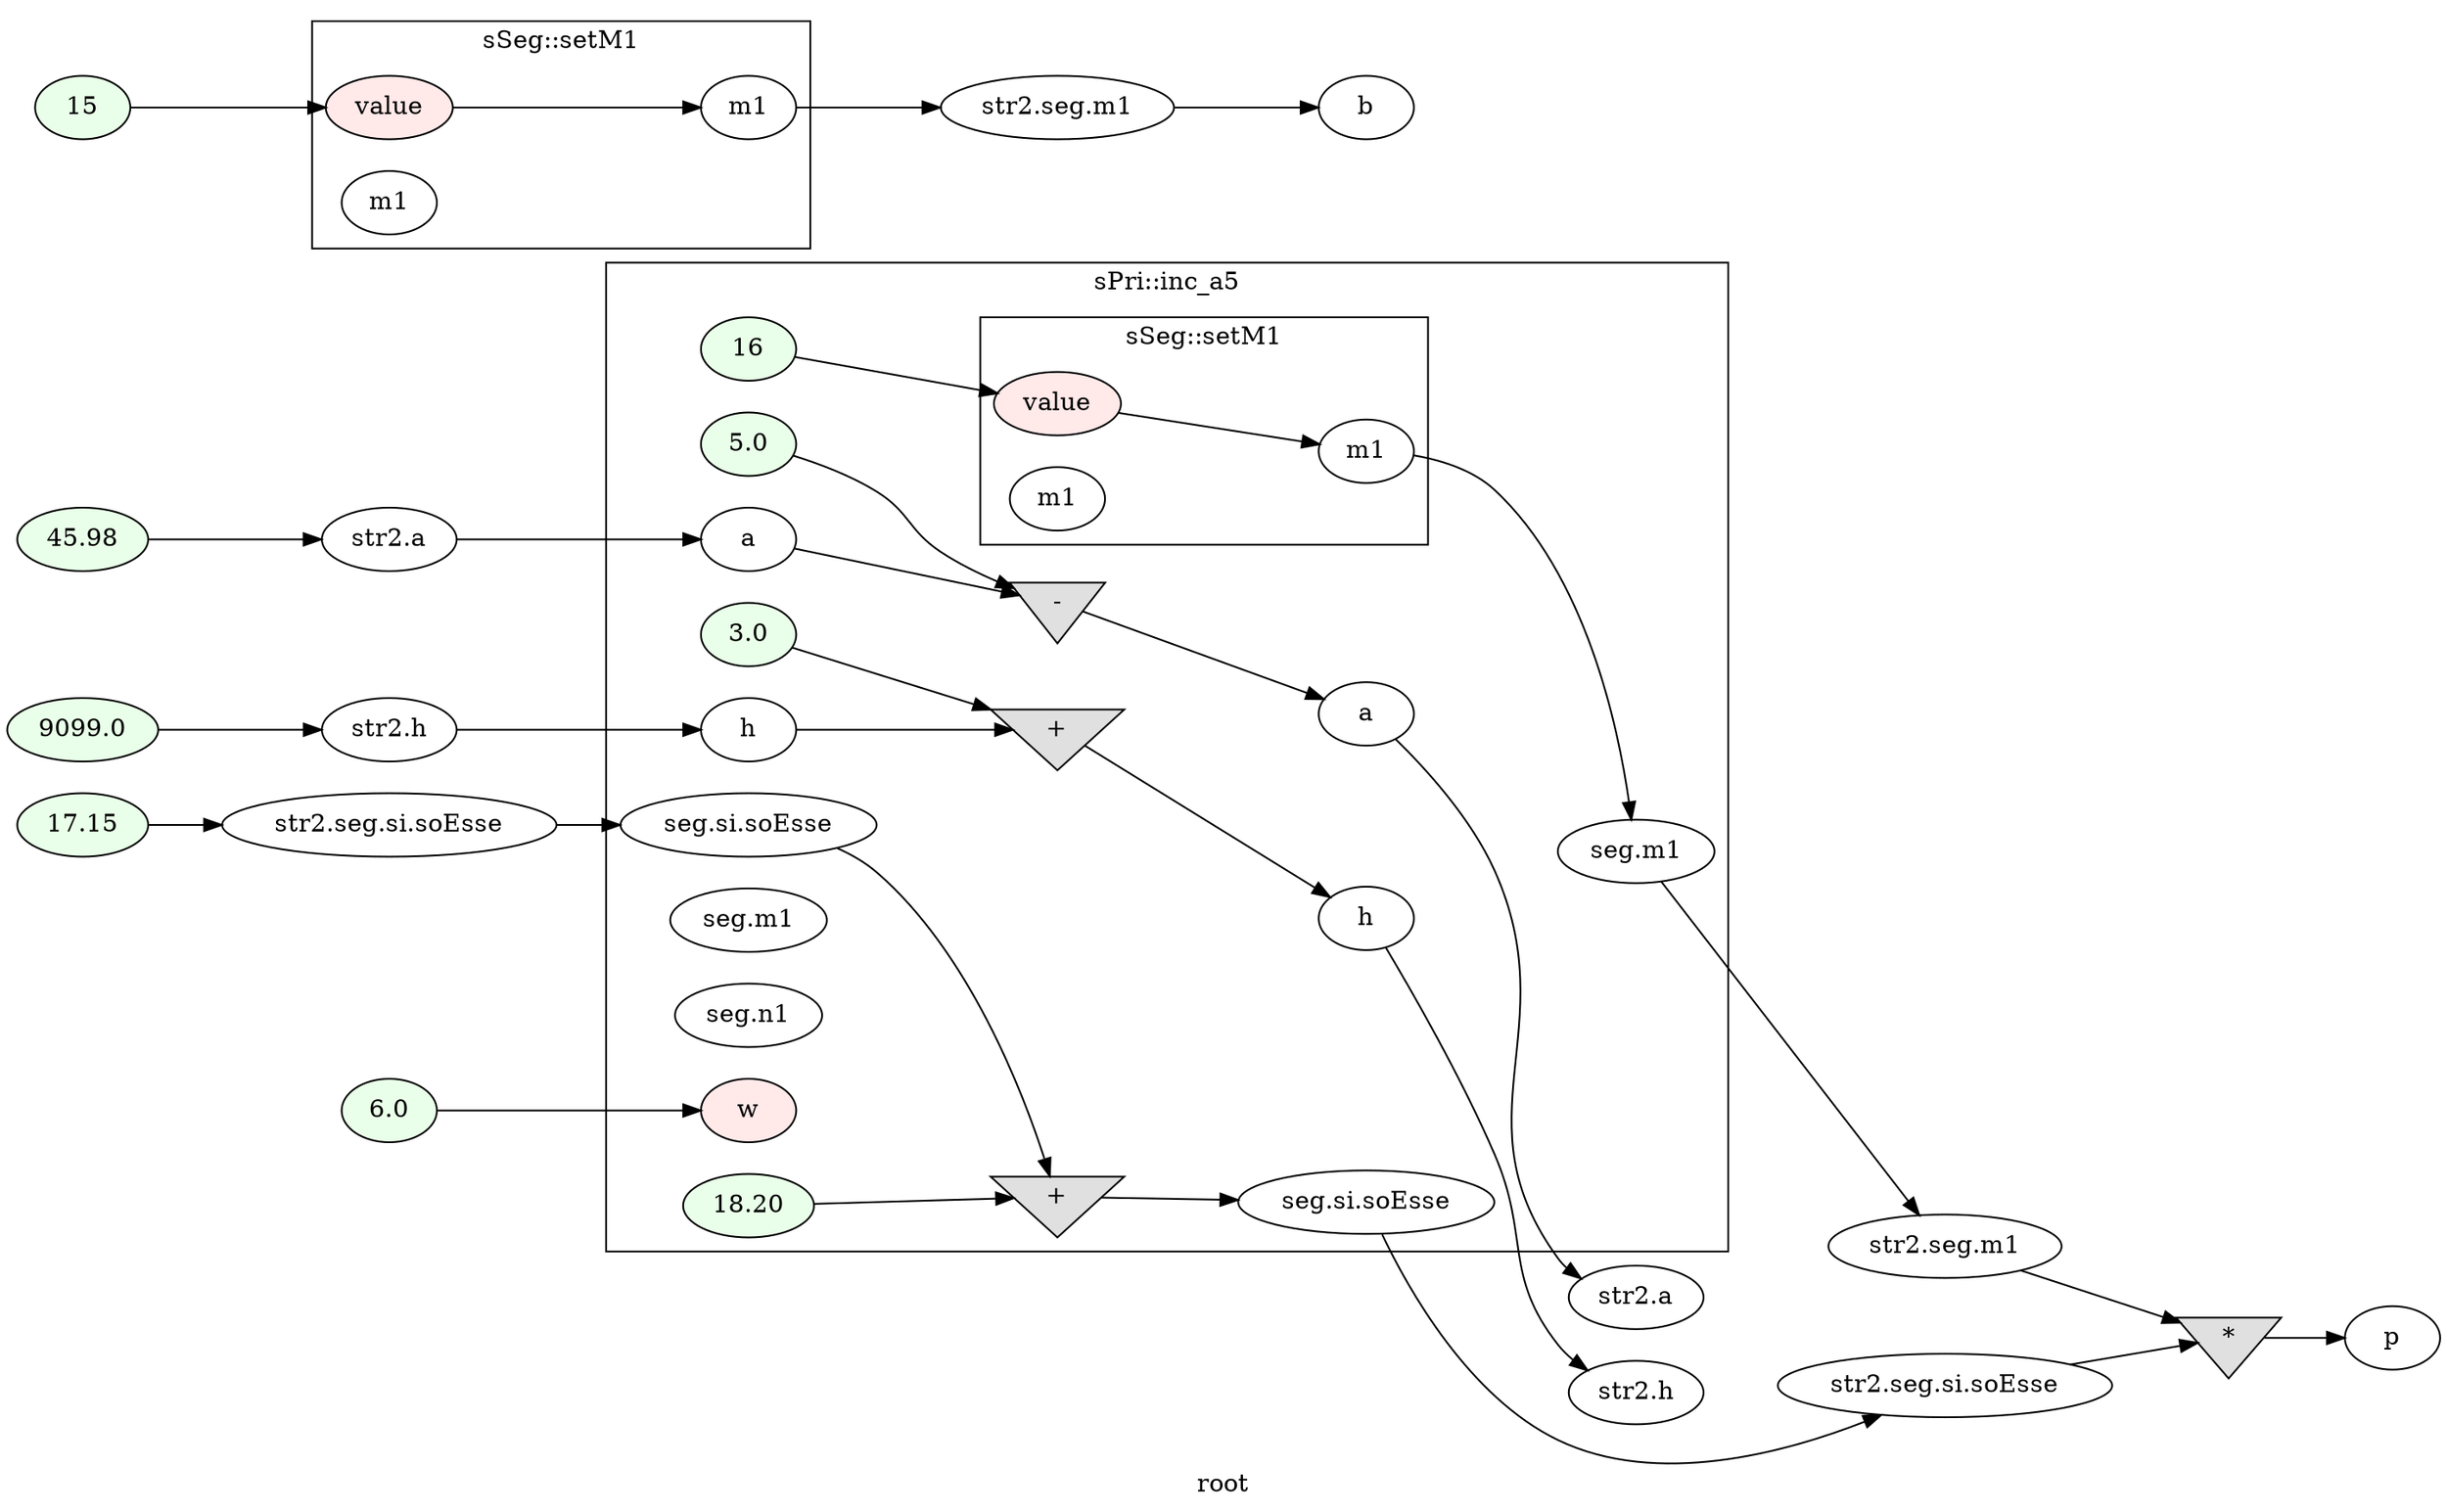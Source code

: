 digraph G
{
rankdir=LR;
label = "root";
	node_000024 [ label = "45.98", style=filled, fillcolor="#E9FFE9", startingline=39 ]
	node_000025 [ label = "str2.a", startingline=39 ]
	node_000026 [ label = "9099.0", style=filled, fillcolor="#E9FFE9", startingline=40 ]
	node_000027 [ label = "str2.h", startingline=40 ]
	node_000028 [ label = "15", style=filled, fillcolor="#E9FFE9", startingline=42 ]
	node_000032 [ label = "str2.seg.m1", startingline=42 ]
	node_000033 [ label = "b", startingline=43 ]
	node_000034 [ label = "17.15", style=filled, fillcolor="#E9FFE9", startingline=44 ]
	node_000035 [ label = "str2.seg.si.soEsse", startingline=44 ]
	node_000036 [ label = "6.0", style=filled, fillcolor="#E9FFE9", startingline=46 ]
	node_000057 [ label = "str2.a", startingline=46 ]
	node_000058 [ label = "str2.h", startingline=46 ]
	node_000059 [ label = "str2.seg.m1", startingline=46 ]
	node_000060 [ label = "str2.seg.si.soEsse", startingline=46 ]
	node_000061 [ label = "*", shape=invtriangle, style=filled, fillcolor="#E0E0E0", startingline=48 ]
	node_000062 [ label = "p", startingline=48 ]
subgraph cluster_1 {
label = "sSeg::setM1";
parent = "G";
startingline = 42;
	node_000029 [ label = "value", style=filled, fillcolor="#FFE9E9", startingline=12 ]
	node_000030 [ label = "m1", startingline=17 ]
	node_000031 [ label = "m1", startingline=17 ]
}
subgraph cluster_2 {
label = "sPri::inc_a5";
parent = "G";
startingline = 46;
	node_000037 [ label = "w", style=filled, fillcolor="#FFE9E9", startingline=27 ]
	node_000038 [ label = "a", startingline=29 ]
	node_000039 [ label = "5.0", style=filled, fillcolor="#E9FFE9", startingline=29 ]
	node_000040 [ label = "-", shape=invtriangle, style=filled, fillcolor="#E0E0E0", startingline=29 ]
	node_000041 [ label = "a", startingline=29 ]
	node_000042 [ label = "h", startingline=30 ]
	node_000043 [ label = "3.0", style=filled, fillcolor="#E9FFE9", startingline=30 ]
	node_000044 [ label = "+", shape=invtriangle, style=filled, fillcolor="#E0E0E0", startingline=30 ]
	node_000045 [ label = "h", startingline=30 ]
	node_000046 [ label = "16", style=filled, fillcolor="#E9FFE9", startingline=31 ]
	node_000047 [ label = "seg.m1", startingline=31 ]
	node_000048 [ label = "seg.n1", startingline=31 ]
	node_000049 [ label = "seg.si.soEsse", startingline=31 ]
	node_000050 [ label = "seg.m1", startingline=31 ]
	node_000051 [ label = "18.20", style=filled, fillcolor="#E9FFE9", startingline=32 ]
	node_000052 [ label = "+", shape=invtriangle, style=filled, fillcolor="#E0E0E0", startingline=32 ]
	node_000053 [ label = "seg.si.soEsse", startingline=32 ]
subgraph cluster_3 {
label = "sSeg::setM1";
parent = "cluster_2";
startingline = 31;
	node_000054 [ label = "value", style=filled, fillcolor="#FFE9E9", startingline=12 ]
	node_000055 [ label = "m1", startingline=17 ]
	node_000056 [ label = "m1", startingline=17 ]
}
}
	node_000024 -> node_000025
	node_000025 -> node_000038
	node_000026 -> node_000027
	node_000027 -> node_000042
	node_000028 -> node_000029
	node_000032 -> node_000033
	node_000034 -> node_000035
	node_000035 -> node_000049
	node_000036 -> node_000037
	node_000059 -> node_000061
	node_000060 -> node_000061
	node_000061 -> node_000062
	node_000029 -> node_000031
	node_000031 -> node_000032
	node_000038 -> node_000040
	node_000039 -> node_000040
	node_000040 -> node_000041
	node_000041 -> node_000057
	node_000042 -> node_000044
	node_000043 -> node_000044
	node_000044 -> node_000045
	node_000045 -> node_000058
	node_000046 -> node_000054
	node_000049 -> node_000052
	node_000050 -> node_000059
	node_000051 -> node_000052
	node_000052 -> node_000053
	node_000053 -> node_000060
	node_000054 -> node_000056
	node_000056 -> node_000050
}
